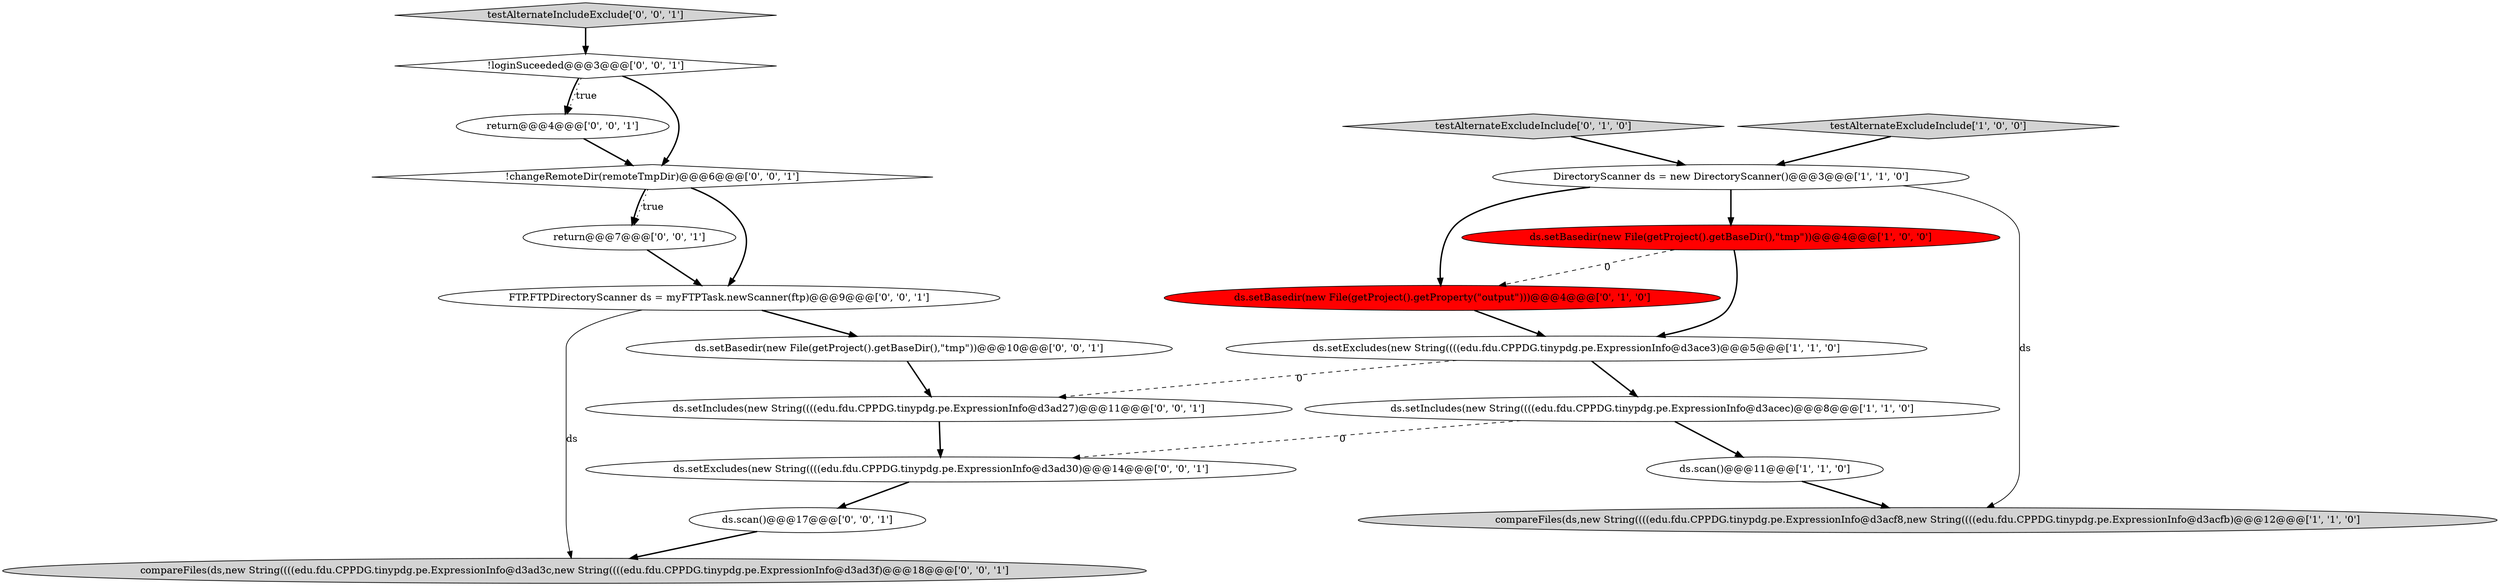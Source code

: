 digraph {
0 [style = filled, label = "ds.setBasedir(new File(getProject().getBaseDir(),\"tmp\"))@@@4@@@['1', '0', '0']", fillcolor = red, shape = ellipse image = "AAA1AAABBB1BBB"];
2 [style = filled, label = "compareFiles(ds,new String((((edu.fdu.CPPDG.tinypdg.pe.ExpressionInfo@d3acf8,new String((((edu.fdu.CPPDG.tinypdg.pe.ExpressionInfo@d3acfb)@@@12@@@['1', '1', '0']", fillcolor = lightgray, shape = ellipse image = "AAA0AAABBB1BBB"];
16 [style = filled, label = "return@@@7@@@['0', '0', '1']", fillcolor = white, shape = ellipse image = "AAA0AAABBB3BBB"];
7 [style = filled, label = "ds.setBasedir(new File(getProject().getProperty(\"output\")))@@@4@@@['0', '1', '0']", fillcolor = red, shape = ellipse image = "AAA1AAABBB2BBB"];
9 [style = filled, label = "testAlternateIncludeExclude['0', '0', '1']", fillcolor = lightgray, shape = diamond image = "AAA0AAABBB3BBB"];
8 [style = filled, label = "testAlternateExcludeInclude['0', '1', '0']", fillcolor = lightgray, shape = diamond image = "AAA0AAABBB2BBB"];
10 [style = filled, label = "return@@@4@@@['0', '0', '1']", fillcolor = white, shape = ellipse image = "AAA0AAABBB3BBB"];
3 [style = filled, label = "testAlternateExcludeInclude['1', '0', '0']", fillcolor = lightgray, shape = diamond image = "AAA0AAABBB1BBB"];
13 [style = filled, label = "ds.setExcludes(new String((((edu.fdu.CPPDG.tinypdg.pe.ExpressionInfo@d3ad30)@@@14@@@['0', '0', '1']", fillcolor = white, shape = ellipse image = "AAA0AAABBB3BBB"];
17 [style = filled, label = "FTP.FTPDirectoryScanner ds = myFTPTask.newScanner(ftp)@@@9@@@['0', '0', '1']", fillcolor = white, shape = ellipse image = "AAA0AAABBB3BBB"];
18 [style = filled, label = "!loginSuceeded@@@3@@@['0', '0', '1']", fillcolor = white, shape = diamond image = "AAA0AAABBB3BBB"];
19 [style = filled, label = "!changeRemoteDir(remoteTmpDir)@@@6@@@['0', '0', '1']", fillcolor = white, shape = diamond image = "AAA0AAABBB3BBB"];
6 [style = filled, label = "ds.setExcludes(new String((((edu.fdu.CPPDG.tinypdg.pe.ExpressionInfo@d3ace3)@@@5@@@['1', '1', '0']", fillcolor = white, shape = ellipse image = "AAA0AAABBB1BBB"];
11 [style = filled, label = "ds.setIncludes(new String((((edu.fdu.CPPDG.tinypdg.pe.ExpressionInfo@d3ad27)@@@11@@@['0', '0', '1']", fillcolor = white, shape = ellipse image = "AAA0AAABBB3BBB"];
1 [style = filled, label = "ds.setIncludes(new String((((edu.fdu.CPPDG.tinypdg.pe.ExpressionInfo@d3acec)@@@8@@@['1', '1', '0']", fillcolor = white, shape = ellipse image = "AAA0AAABBB1BBB"];
14 [style = filled, label = "ds.scan()@@@17@@@['0', '0', '1']", fillcolor = white, shape = ellipse image = "AAA0AAABBB3BBB"];
15 [style = filled, label = "compareFiles(ds,new String((((edu.fdu.CPPDG.tinypdg.pe.ExpressionInfo@d3ad3c,new String((((edu.fdu.CPPDG.tinypdg.pe.ExpressionInfo@d3ad3f)@@@18@@@['0', '0', '1']", fillcolor = lightgray, shape = ellipse image = "AAA0AAABBB3BBB"];
4 [style = filled, label = "DirectoryScanner ds = new DirectoryScanner()@@@3@@@['1', '1', '0']", fillcolor = white, shape = ellipse image = "AAA0AAABBB1BBB"];
5 [style = filled, label = "ds.scan()@@@11@@@['1', '1', '0']", fillcolor = white, shape = ellipse image = "AAA0AAABBB1BBB"];
12 [style = filled, label = "ds.setBasedir(new File(getProject().getBaseDir(),\"tmp\"))@@@10@@@['0', '0', '1']", fillcolor = white, shape = ellipse image = "AAA0AAABBB3BBB"];
1->5 [style = bold, label=""];
0->6 [style = bold, label=""];
10->19 [style = bold, label=""];
6->11 [style = dashed, label="0"];
12->11 [style = bold, label=""];
18->19 [style = bold, label=""];
17->15 [style = solid, label="ds"];
19->17 [style = bold, label=""];
16->17 [style = bold, label=""];
3->4 [style = bold, label=""];
4->7 [style = bold, label=""];
4->0 [style = bold, label=""];
19->16 [style = bold, label=""];
4->2 [style = solid, label="ds"];
1->13 [style = dashed, label="0"];
18->10 [style = dotted, label="true"];
6->1 [style = bold, label=""];
5->2 [style = bold, label=""];
17->12 [style = bold, label=""];
9->18 [style = bold, label=""];
18->10 [style = bold, label=""];
11->13 [style = bold, label=""];
7->6 [style = bold, label=""];
19->16 [style = dotted, label="true"];
14->15 [style = bold, label=""];
8->4 [style = bold, label=""];
0->7 [style = dashed, label="0"];
13->14 [style = bold, label=""];
}
